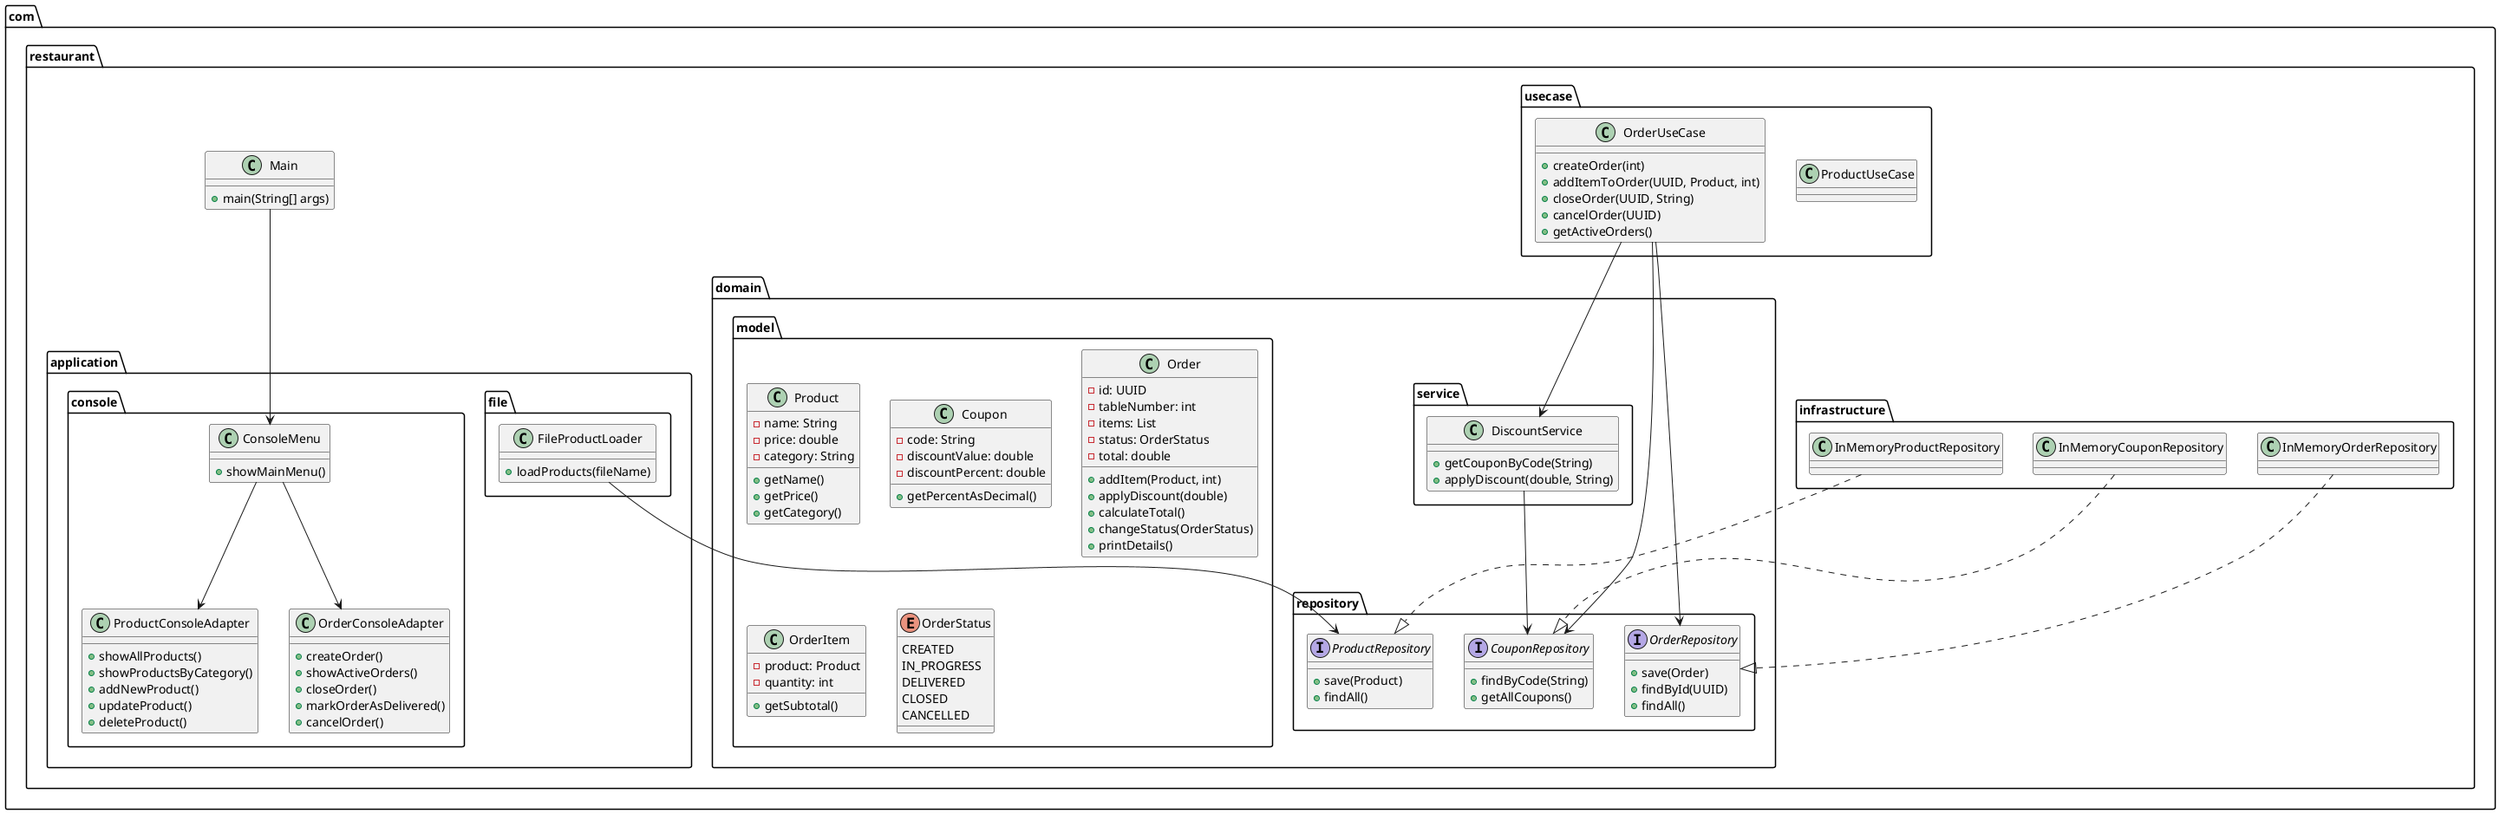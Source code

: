 @startuml RestaurantSystemDiagram

' Paquete principal
package "com.restaurant" {
    class Main {
        +main(String[] args)
    }
}

' Adaptadores de consola
package "com.restaurant.application.console" {
    class ConsoleMenu {
        +showMainMenu()
    }
    class OrderConsoleAdapter {
        +createOrder()
        +showActiveOrders()
        +closeOrder()
        +markOrderAsDelivered()
        +cancelOrder()
    }
    class ProductConsoleAdapter {
        +showAllProducts()
        +showProductsByCategory()
        +addNewProduct()
        +updateProduct()
        +deleteProduct()
    }
}

' Archivo de carga de productos
package "com.restaurant.application.file" {
    class FileProductLoader {
        +loadProducts(fileName)
    }
}

' Modelo de dominio
package "com.restaurant.domain.model" {
    class Product {
        -name: String
        -price: double
        -category: String
        +getName()
        +getPrice()
        +getCategory()
    }

    class Coupon {
        -code: String
        -discountValue: double
        -discountPercent: double
        +getPercentAsDecimal()
    }

    class Order {
        -id: UUID
        -tableNumber: int
        -items: List
        -status: OrderStatus
        -total: double
        +addItem(Product, int)
        +applyDiscount(double)
        +calculateTotal()
        +changeStatus(OrderStatus)
        +printDetails()
    }

    class OrderItem {
        -product: Product
        -quantity: int
        +getSubtotal()
    }

    enum OrderStatus {
        CREATED
        IN_PROGRESS
        DELIVERED
        CLOSED
        CANCELLED
    }
}

' Repositorios
package "com.restaurant.domain.repository" {
    interface ProductRepository {
        +save(Product)
        +findAll()
    }

    interface OrderRepository {
        +save(Order)
        +findById(UUID)
        +findAll()
    }

    interface CouponRepository {
        +findByCode(String)
        +getAllCoupons()
    }
}

' Servicios de dominio
package "com.restaurant.domain.service" {
    class DiscountService {
        +getCouponByCode(String)
        +applyDiscount(double, String)
    }
}

' Infraestructura
package "com.restaurant.infrastructure" {
    class InMemoryProductRepository
    class InMemoryOrderRepository
    class InMemoryCouponRepository
}

' Casos de uso
package "com.restaurant.usecase" {
    class ProductUseCase
    class OrderUseCase {
        +createOrder(int)
        +addItemToOrder(UUID, Product, int)
        +closeOrder(UUID, String)
        +cancelOrder(UUID)
        +getActiveOrders()
    }
}

' Relaciones
Main --> ConsoleMenu
ConsoleMenu --> OrderConsoleAdapter
ConsoleMenu --> ProductConsoleAdapter
FileProductLoader --> ProductRepository

DiscountService --> CouponRepository
OrderUseCase --> OrderRepository
OrderUseCase --> DiscountService
OrderUseCase --> CouponRepository

InMemoryProductRepository ..|> ProductRepository
InMemoryOrderRepository ..|> OrderRepository
InMemoryCouponRepository ..|> CouponRepository

@enduml
